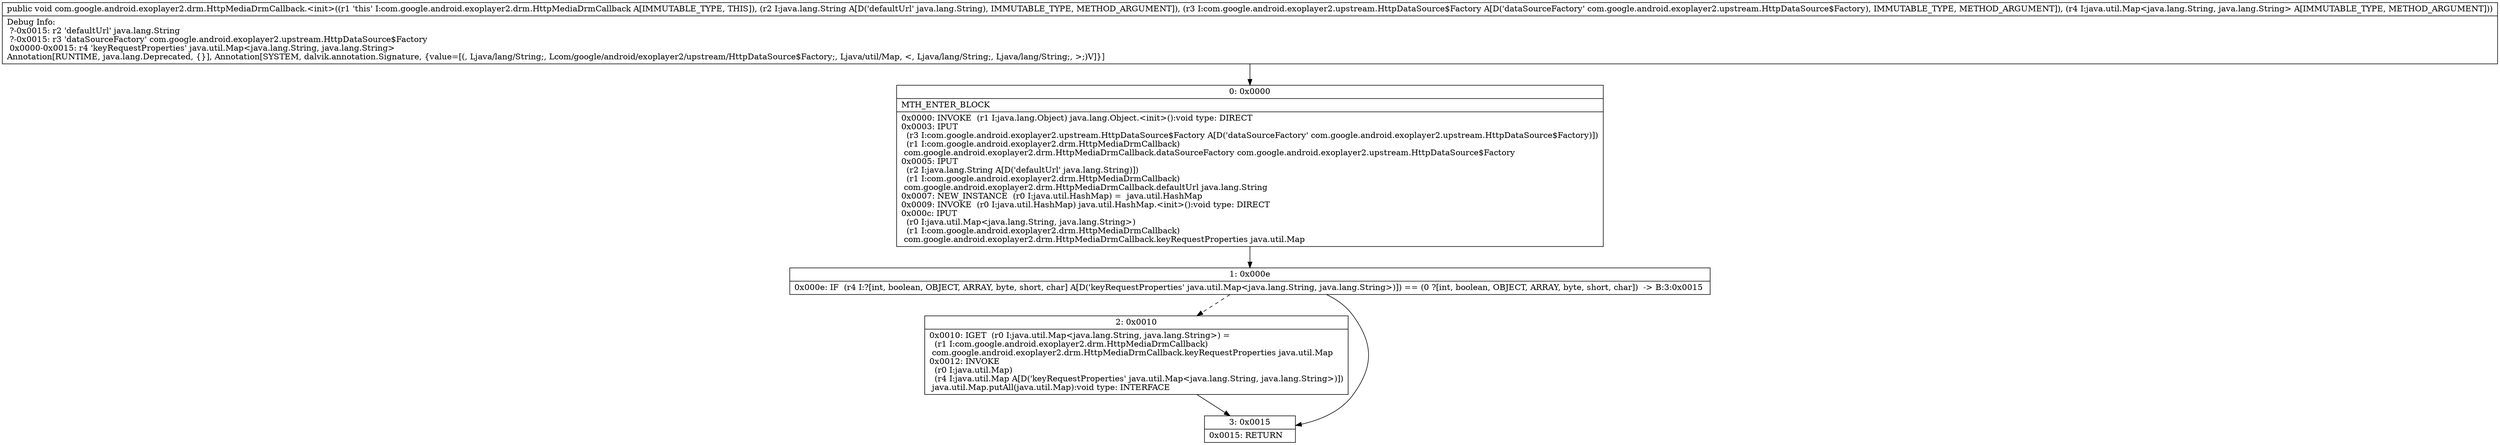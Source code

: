 digraph "CFG forcom.google.android.exoplayer2.drm.HttpMediaDrmCallback.\<init\>(Ljava\/lang\/String;Lcom\/google\/android\/exoplayer2\/upstream\/HttpDataSource$Factory;Ljava\/util\/Map;)V" {
Node_0 [shape=record,label="{0\:\ 0x0000|MTH_ENTER_BLOCK\l|0x0000: INVOKE  (r1 I:java.lang.Object) java.lang.Object.\<init\>():void type: DIRECT \l0x0003: IPUT  \l  (r3 I:com.google.android.exoplayer2.upstream.HttpDataSource$Factory A[D('dataSourceFactory' com.google.android.exoplayer2.upstream.HttpDataSource$Factory)])\l  (r1 I:com.google.android.exoplayer2.drm.HttpMediaDrmCallback)\l com.google.android.exoplayer2.drm.HttpMediaDrmCallback.dataSourceFactory com.google.android.exoplayer2.upstream.HttpDataSource$Factory \l0x0005: IPUT  \l  (r2 I:java.lang.String A[D('defaultUrl' java.lang.String)])\l  (r1 I:com.google.android.exoplayer2.drm.HttpMediaDrmCallback)\l com.google.android.exoplayer2.drm.HttpMediaDrmCallback.defaultUrl java.lang.String \l0x0007: NEW_INSTANCE  (r0 I:java.util.HashMap) =  java.util.HashMap \l0x0009: INVOKE  (r0 I:java.util.HashMap) java.util.HashMap.\<init\>():void type: DIRECT \l0x000c: IPUT  \l  (r0 I:java.util.Map\<java.lang.String, java.lang.String\>)\l  (r1 I:com.google.android.exoplayer2.drm.HttpMediaDrmCallback)\l com.google.android.exoplayer2.drm.HttpMediaDrmCallback.keyRequestProperties java.util.Map \l}"];
Node_1 [shape=record,label="{1\:\ 0x000e|0x000e: IF  (r4 I:?[int, boolean, OBJECT, ARRAY, byte, short, char] A[D('keyRequestProperties' java.util.Map\<java.lang.String, java.lang.String\>)]) == (0 ?[int, boolean, OBJECT, ARRAY, byte, short, char])  \-\> B:3:0x0015 \l}"];
Node_2 [shape=record,label="{2\:\ 0x0010|0x0010: IGET  (r0 I:java.util.Map\<java.lang.String, java.lang.String\>) = \l  (r1 I:com.google.android.exoplayer2.drm.HttpMediaDrmCallback)\l com.google.android.exoplayer2.drm.HttpMediaDrmCallback.keyRequestProperties java.util.Map \l0x0012: INVOKE  \l  (r0 I:java.util.Map)\l  (r4 I:java.util.Map A[D('keyRequestProperties' java.util.Map\<java.lang.String, java.lang.String\>)])\l java.util.Map.putAll(java.util.Map):void type: INTERFACE \l}"];
Node_3 [shape=record,label="{3\:\ 0x0015|0x0015: RETURN   \l}"];
MethodNode[shape=record,label="{public void com.google.android.exoplayer2.drm.HttpMediaDrmCallback.\<init\>((r1 'this' I:com.google.android.exoplayer2.drm.HttpMediaDrmCallback A[IMMUTABLE_TYPE, THIS]), (r2 I:java.lang.String A[D('defaultUrl' java.lang.String), IMMUTABLE_TYPE, METHOD_ARGUMENT]), (r3 I:com.google.android.exoplayer2.upstream.HttpDataSource$Factory A[D('dataSourceFactory' com.google.android.exoplayer2.upstream.HttpDataSource$Factory), IMMUTABLE_TYPE, METHOD_ARGUMENT]), (r4 I:java.util.Map\<java.lang.String, java.lang.String\> A[IMMUTABLE_TYPE, METHOD_ARGUMENT]))  | Debug Info:\l  ?\-0x0015: r2 'defaultUrl' java.lang.String\l  ?\-0x0015: r3 'dataSourceFactory' com.google.android.exoplayer2.upstream.HttpDataSource$Factory\l  0x0000\-0x0015: r4 'keyRequestProperties' java.util.Map\<java.lang.String, java.lang.String\>\lAnnotation[RUNTIME, java.lang.Deprecated, \{\}], Annotation[SYSTEM, dalvik.annotation.Signature, \{value=[(, Ljava\/lang\/String;, Lcom\/google\/android\/exoplayer2\/upstream\/HttpDataSource$Factory;, Ljava\/util\/Map, \<, Ljava\/lang\/String;, Ljava\/lang\/String;, \>;)V]\}]\l}"];
MethodNode -> Node_0;
Node_0 -> Node_1;
Node_1 -> Node_2[style=dashed];
Node_1 -> Node_3;
Node_2 -> Node_3;
}


